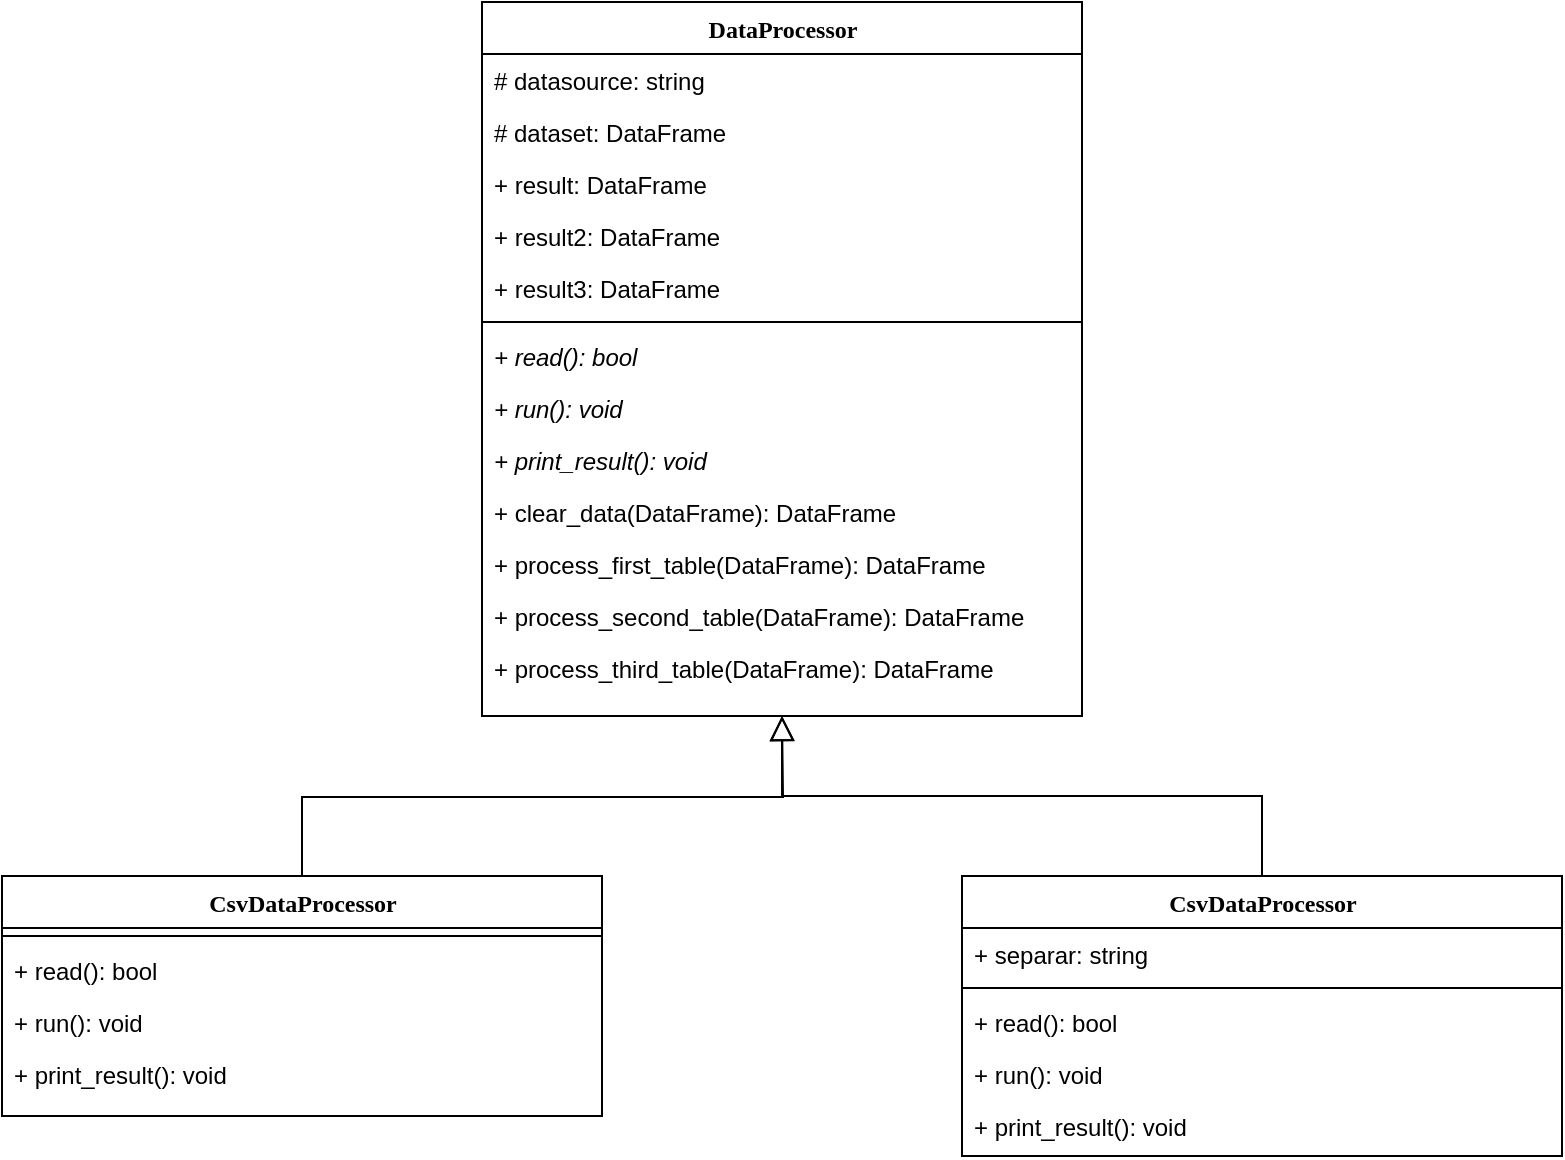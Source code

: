 <mxfile version="15.7.4" type="device"><diagram name="Page-1" id="9f46799a-70d6-7492-0946-bef42562c5a5"><mxGraphModel dx="1381" dy="756" grid="1" gridSize="10" guides="1" tooltips="1" connect="1" arrows="1" fold="1" page="1" pageScale="1" pageWidth="1100" pageHeight="850" background="none" math="0" shadow="0"><root><mxCell id="0"/><mxCell id="1" parent="0"/><mxCell id="78961159f06e98e8-30" value="DataProcessor" style="swimlane;html=1;fontStyle=1;align=center;verticalAlign=top;childLayout=stackLayout;horizontal=1;startSize=26;horizontalStack=0;resizeParent=1;resizeLast=0;collapsible=1;marginBottom=0;swimlaneFillColor=#ffffff;rounded=0;shadow=0;comic=0;labelBackgroundColor=none;strokeWidth=1;fillColor=none;fontFamily=Verdana;fontSize=12" parent="1" vertex="1"><mxGeometry x="420" y="83" width="300" height="357" as="geometry"/></mxCell><mxCell id="78961159f06e98e8-31" value="# datasource: string" style="text;html=1;strokeColor=none;fillColor=none;align=left;verticalAlign=top;spacingLeft=4;spacingRight=4;whiteSpace=wrap;overflow=hidden;rotatable=0;points=[[0,0.5],[1,0.5]];portConstraint=eastwest;" parent="78961159f06e98e8-30" vertex="1"><mxGeometry y="26" width="300" height="26" as="geometry"/></mxCell><mxCell id="78961159f06e98e8-32" value="# dataset: DataFrame" style="text;html=1;strokeColor=none;fillColor=none;align=left;verticalAlign=top;spacingLeft=4;spacingRight=4;whiteSpace=wrap;overflow=hidden;rotatable=0;points=[[0,0.5],[1,0.5]];portConstraint=eastwest;" parent="78961159f06e98e8-30" vertex="1"><mxGeometry y="52" width="300" height="26" as="geometry"/></mxCell><mxCell id="78961159f06e98e8-33" value="+ result: DataFrame" style="text;html=1;strokeColor=none;fillColor=none;align=left;verticalAlign=top;spacingLeft=4;spacingRight=4;whiteSpace=wrap;overflow=hidden;rotatable=0;points=[[0,0.5],[1,0.5]];portConstraint=eastwest;" parent="78961159f06e98e8-30" vertex="1"><mxGeometry y="78" width="300" height="26" as="geometry"/></mxCell><mxCell id="78961159f06e98e8-34" value="+ result2: DataFrame" style="text;html=1;strokeColor=none;fillColor=none;align=left;verticalAlign=top;spacingLeft=4;spacingRight=4;whiteSpace=wrap;overflow=hidden;rotatable=0;points=[[0,0.5],[1,0.5]];portConstraint=eastwest;" parent="78961159f06e98e8-30" vertex="1"><mxGeometry y="104" width="300" height="26" as="geometry"/></mxCell><mxCell id="78961159f06e98e8-36" value="+ result3: DataFrame" style="text;html=1;strokeColor=none;fillColor=none;align=left;verticalAlign=top;spacingLeft=4;spacingRight=4;whiteSpace=wrap;overflow=hidden;rotatable=0;points=[[0,0.5],[1,0.5]];portConstraint=eastwest;" parent="78961159f06e98e8-30" vertex="1"><mxGeometry y="130" width="300" height="26" as="geometry"/></mxCell><mxCell id="78961159f06e98e8-38" value="" style="line;html=1;strokeWidth=1;fillColor=none;align=left;verticalAlign=middle;spacingTop=-1;spacingLeft=3;spacingRight=3;rotatable=0;labelPosition=right;points=[];portConstraint=eastwest;" parent="78961159f06e98e8-30" vertex="1"><mxGeometry y="156" width="300" height="8" as="geometry"/></mxCell><mxCell id="78961159f06e98e8-39" value="&lt;i&gt;+ read(): bool&lt;/i&gt;" style="text;html=1;strokeColor=none;fillColor=none;align=left;verticalAlign=top;spacingLeft=4;spacingRight=4;whiteSpace=wrap;overflow=hidden;rotatable=0;points=[[0,0.5],[1,0.5]];portConstraint=eastwest;" parent="78961159f06e98e8-30" vertex="1"><mxGeometry y="164" width="300" height="26" as="geometry"/></mxCell><mxCell id="78961159f06e98e8-40" value="&lt;i&gt;+ run(): void&amp;nbsp;&amp;nbsp;&lt;/i&gt;" style="text;html=1;strokeColor=none;fillColor=none;align=left;verticalAlign=top;spacingLeft=4;spacingRight=4;whiteSpace=wrap;overflow=hidden;rotatable=0;points=[[0,0.5],[1,0.5]];portConstraint=eastwest;" parent="78961159f06e98e8-30" vertex="1"><mxGeometry y="190" width="300" height="26" as="geometry"/></mxCell><mxCell id="78961159f06e98e8-42" value="&lt;i&gt;+ print_result(): void&amp;nbsp;&amp;nbsp;&lt;/i&gt;" style="text;html=1;strokeColor=none;fillColor=none;align=left;verticalAlign=top;spacingLeft=4;spacingRight=4;whiteSpace=wrap;overflow=hidden;rotatable=0;points=[[0,0.5],[1,0.5]];portConstraint=eastwest;" parent="78961159f06e98e8-30" vertex="1"><mxGeometry y="216" width="300" height="26" as="geometry"/></mxCell><mxCell id="k7P5DBP-TwmbuDvgAa-h-1" value="+ clear_data(DataFrame): DataFrame" style="text;html=1;strokeColor=none;fillColor=none;align=left;verticalAlign=top;spacingLeft=4;spacingRight=4;whiteSpace=wrap;overflow=hidden;rotatable=0;points=[[0,0.5],[1,0.5]];portConstraint=eastwest;" vertex="1" parent="78961159f06e98e8-30"><mxGeometry y="242" width="300" height="26" as="geometry"/></mxCell><mxCell id="k7P5DBP-TwmbuDvgAa-h-2" value="+ process_first_table(DataFrame): DataFrame" style="text;html=1;strokeColor=none;fillColor=none;align=left;verticalAlign=top;spacingLeft=4;spacingRight=4;whiteSpace=wrap;overflow=hidden;rotatable=0;points=[[0,0.5],[1,0.5]];portConstraint=eastwest;" vertex="1" parent="78961159f06e98e8-30"><mxGeometry y="268" width="300" height="26" as="geometry"/></mxCell><mxCell id="k7P5DBP-TwmbuDvgAa-h-3" value="+ process_second_table(DataFrame): DataFrame" style="text;html=1;strokeColor=none;fillColor=none;align=left;verticalAlign=top;spacingLeft=4;spacingRight=4;whiteSpace=wrap;overflow=hidden;rotatable=0;points=[[0,0.5],[1,0.5]];portConstraint=eastwest;" vertex="1" parent="78961159f06e98e8-30"><mxGeometry y="294" width="300" height="26" as="geometry"/></mxCell><mxCell id="k7P5DBP-TwmbuDvgAa-h-4" value="+ process_third_table(DataFrame): DataFrame" style="text;html=1;strokeColor=none;fillColor=none;align=left;verticalAlign=top;spacingLeft=4;spacingRight=4;whiteSpace=wrap;overflow=hidden;rotatable=0;points=[[0,0.5],[1,0.5]];portConstraint=eastwest;" vertex="1" parent="78961159f06e98e8-30"><mxGeometry y="320" width="300" height="26" as="geometry"/></mxCell><mxCell id="k7P5DBP-TwmbuDvgAa-h-20" style="edgeStyle=orthogonalEdgeStyle;rounded=0;orthogonalLoop=1;jettySize=auto;html=1;entryX=0.5;entryY=1;entryDx=0;entryDy=0;endSize=10;endArrow=block;endFill=0;" edge="1" parent="1" source="k7P5DBP-TwmbuDvgAa-h-5" target="78961159f06e98e8-30"><mxGeometry relative="1" as="geometry"/></mxCell><mxCell id="k7P5DBP-TwmbuDvgAa-h-5" value="CsvDataProcessor" style="swimlane;html=1;fontStyle=1;align=center;verticalAlign=top;childLayout=stackLayout;horizontal=1;startSize=26;horizontalStack=0;resizeParent=1;resizeLast=0;collapsible=1;marginBottom=0;swimlaneFillColor=#ffffff;rounded=0;shadow=0;comic=0;labelBackgroundColor=none;strokeWidth=1;fillColor=none;fontFamily=Verdana;fontSize=12" vertex="1" parent="1"><mxGeometry x="660" y="520" width="300" height="140" as="geometry"/></mxCell><mxCell id="k7P5DBP-TwmbuDvgAa-h-10" value="+ separar: string" style="text;html=1;strokeColor=none;fillColor=none;align=left;verticalAlign=top;spacingLeft=4;spacingRight=4;whiteSpace=wrap;overflow=hidden;rotatable=0;points=[[0,0.5],[1,0.5]];portConstraint=eastwest;" vertex="1" parent="k7P5DBP-TwmbuDvgAa-h-5"><mxGeometry y="26" width="300" height="26" as="geometry"/></mxCell><mxCell id="k7P5DBP-TwmbuDvgAa-h-11" value="" style="line;html=1;strokeWidth=1;fillColor=none;align=left;verticalAlign=middle;spacingTop=-1;spacingLeft=3;spacingRight=3;rotatable=0;labelPosition=right;points=[];portConstraint=eastwest;" vertex="1" parent="k7P5DBP-TwmbuDvgAa-h-5"><mxGeometry y="52" width="300" height="8" as="geometry"/></mxCell><mxCell id="k7P5DBP-TwmbuDvgAa-h-12" value="+ read(): bool" style="text;html=1;strokeColor=none;fillColor=none;align=left;verticalAlign=top;spacingLeft=4;spacingRight=4;whiteSpace=wrap;overflow=hidden;rotatable=0;points=[[0,0.5],[1,0.5]];portConstraint=eastwest;" vertex="1" parent="k7P5DBP-TwmbuDvgAa-h-5"><mxGeometry y="60" width="300" height="26" as="geometry"/></mxCell><mxCell id="k7P5DBP-TwmbuDvgAa-h-13" value="+ run(): void&amp;nbsp;&amp;nbsp;" style="text;html=1;strokeColor=none;fillColor=none;align=left;verticalAlign=top;spacingLeft=4;spacingRight=4;whiteSpace=wrap;overflow=hidden;rotatable=0;points=[[0,0.5],[1,0.5]];portConstraint=eastwest;" vertex="1" parent="k7P5DBP-TwmbuDvgAa-h-5"><mxGeometry y="86" width="300" height="26" as="geometry"/></mxCell><mxCell id="k7P5DBP-TwmbuDvgAa-h-14" value="+ print_result(): void&amp;nbsp;&amp;nbsp;" style="text;html=1;strokeColor=none;fillColor=none;align=left;verticalAlign=top;spacingLeft=4;spacingRight=4;whiteSpace=wrap;overflow=hidden;rotatable=0;points=[[0,0.5],[1,0.5]];portConstraint=eastwest;" vertex="1" parent="k7P5DBP-TwmbuDvgAa-h-5"><mxGeometry y="112" width="300" height="26" as="geometry"/></mxCell><mxCell id="k7P5DBP-TwmbuDvgAa-h-27" style="edgeStyle=orthogonalEdgeStyle;rounded=0;orthogonalLoop=1;jettySize=auto;html=1;endArrow=block;endFill=0;endSize=10;exitX=0.5;exitY=0;exitDx=0;exitDy=0;" edge="1" parent="1" source="k7P5DBP-TwmbuDvgAa-h-21"><mxGeometry relative="1" as="geometry"><mxPoint x="570" y="440" as="targetPoint"/></mxGeometry></mxCell><mxCell id="k7P5DBP-TwmbuDvgAa-h-21" value="CsvDataProcessor" style="swimlane;html=1;fontStyle=1;align=center;verticalAlign=top;childLayout=stackLayout;horizontal=1;startSize=26;horizontalStack=0;resizeParent=1;resizeLast=0;collapsible=1;marginBottom=0;swimlaneFillColor=#ffffff;rounded=0;shadow=0;comic=0;labelBackgroundColor=none;strokeWidth=1;fillColor=none;fontFamily=Verdana;fontSize=12" vertex="1" parent="1"><mxGeometry x="180" y="520" width="300" height="120" as="geometry"/></mxCell><mxCell id="k7P5DBP-TwmbuDvgAa-h-23" value="" style="line;html=1;strokeWidth=1;fillColor=none;align=left;verticalAlign=middle;spacingTop=-1;spacingLeft=3;spacingRight=3;rotatable=0;labelPosition=right;points=[];portConstraint=eastwest;" vertex="1" parent="k7P5DBP-TwmbuDvgAa-h-21"><mxGeometry y="26" width="300" height="8" as="geometry"/></mxCell><mxCell id="k7P5DBP-TwmbuDvgAa-h-24" value="+ read(): bool" style="text;html=1;strokeColor=none;fillColor=none;align=left;verticalAlign=top;spacingLeft=4;spacingRight=4;whiteSpace=wrap;overflow=hidden;rotatable=0;points=[[0,0.5],[1,0.5]];portConstraint=eastwest;" vertex="1" parent="k7P5DBP-TwmbuDvgAa-h-21"><mxGeometry y="34" width="300" height="26" as="geometry"/></mxCell><mxCell id="k7P5DBP-TwmbuDvgAa-h-25" value="+ run(): void&amp;nbsp;&amp;nbsp;" style="text;html=1;strokeColor=none;fillColor=none;align=left;verticalAlign=top;spacingLeft=4;spacingRight=4;whiteSpace=wrap;overflow=hidden;rotatable=0;points=[[0,0.5],[1,0.5]];portConstraint=eastwest;" vertex="1" parent="k7P5DBP-TwmbuDvgAa-h-21"><mxGeometry y="60" width="300" height="26" as="geometry"/></mxCell><mxCell id="k7P5DBP-TwmbuDvgAa-h-26" value="+ print_result(): void&amp;nbsp;&amp;nbsp;" style="text;html=1;strokeColor=none;fillColor=none;align=left;verticalAlign=top;spacingLeft=4;spacingRight=4;whiteSpace=wrap;overflow=hidden;rotatable=0;points=[[0,0.5],[1,0.5]];portConstraint=eastwest;" vertex="1" parent="k7P5DBP-TwmbuDvgAa-h-21"><mxGeometry y="86" width="300" height="26" as="geometry"/></mxCell></root></mxGraphModel></diagram></mxfile>